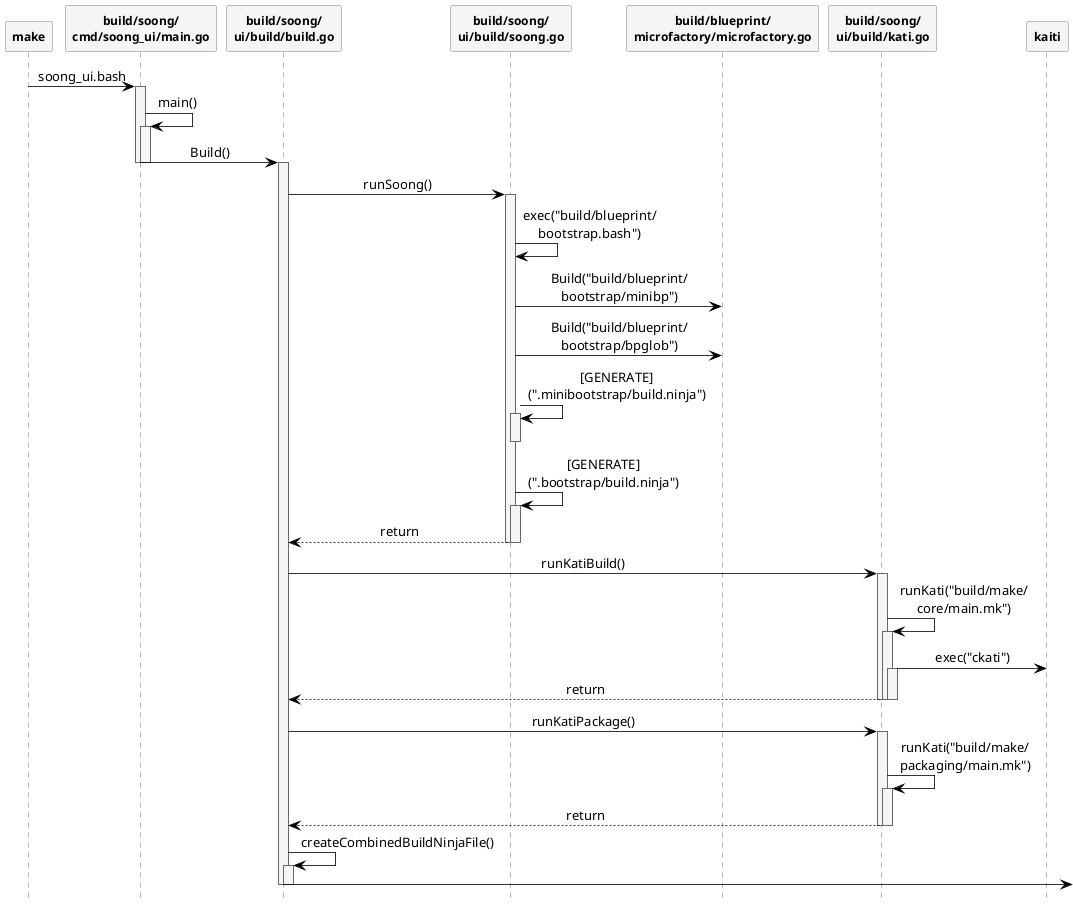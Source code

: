 @startuml soong_ui.bash
 
hide footbox
skinparam {
    ' defaultFontName Abyssinica SIL
    Shadowing false  
    backgroundColor white
    NoteFontColor #OrangeRed
    NoteFontSize 16
    NoteTextAlignment left
    NoteBackgroundColor WhiteSmoke
    NoteColor transparent
    NoteBorderThickness 0
    NoteBorderColor transparent
    NoteBorderThickness 0
    NoteShadowing false
    ParticipantPadding 0
    BoxPadding 20
    dpi 96
    ClassBackgroundColor transparent
    ClassHeaderBackgroundColor lightgreen
    ClassStereotypeFontColor transparent
    SequenceBoxBordercolor sienna
    SequenceBoxFontSize 24
    SequenceBoxFontColor Black
    SequenceBoxBackgroundColor WhiteSmoke
    SequenceLifeLineBackgroundColor WhiteSmoke
    SequenceMessageAlignment center
    SequenceGroupHeaderFontColor White
    SequenceGroupHeaderFontSize 20
    SequenceGroupBackgroundColor DarkOliveGreen
    SequenceGroupBodyBackgroundColor transparent
    SequenceGroupBorderThickness 4
    SequenceGroupBorderColor DarkOliveGreen
    ' transparent
    sequence {
        ParticipantBackgroundColor WhiteSmoke
        ParticipantBorderColor Gray
        ParticipantFontStyle Bold
        ParticipantFontSize 12
        ParticipantPadding 0
 
        LifeLineBorderColor DimGray
        ArrowColor Black
        ArrowThickness 0.8
        ColorArrowSeparationSpace 30
    }
}

participant make
participant "build/soong/\ncmd/soong_ui/main.go" as soong_ui
participant "build/soong/\nui/build/build.go" as soong_build
participant "build/soong/\nui/build/soong.go" as soong
participant "build/blueprint/\nmicrofactory/microfactory.go" as microfactory
participant "build/soong/\nui/build/kati.go" as kati

make->soong_ui:soong_ui.bash
activate soong_ui
soong_ui->soong_ui:main()
activate soong_ui
soong_ui->soong_build:Build()
deactivate soong_ui
deactivate soong_ui
activate soong_build
soong_build->soong:runSoong()
activate soong
soong->soong:exec("build/blueprint/\nbootstrap.bash")

soong->microfactory:Build("build/blueprint/\nbootstrap/minibp")
soong->microfactory:Build("build/blueprint/\nbootstrap/bpglob")
soong->soong:[GENERATE]\n(".minibootstrap/build.ninja")
activate soong
deactivate soong
soong->soong:[GENERATE]\n(".bootstrap/build.ninja")
activate soong
soong-->soong_build:return
deactivate soong
deactivate soong
soong_build->kati:runKatiBuild()
activate kati
kati->kati:runKati("build/make/\ncore/main.mk")
activate kati
kati->kaiti:exec("ckati")
activate kati
kati-->soong_build:return
deactivate kati
deactivate kati
deactivate kati

soong_build->kati:runKatiPackage()
activate kati
kati->kati:runKati("build/make/\npackaging/main.mk")
activate kati
kati-->soong_build:return
deactivate kati
deactivate kati

soong_build->soong_build:createCombinedBuildNinjaFile()
activate soong_build
soong_build->
deactivate soong_build

deactivate soong_build

@enduml